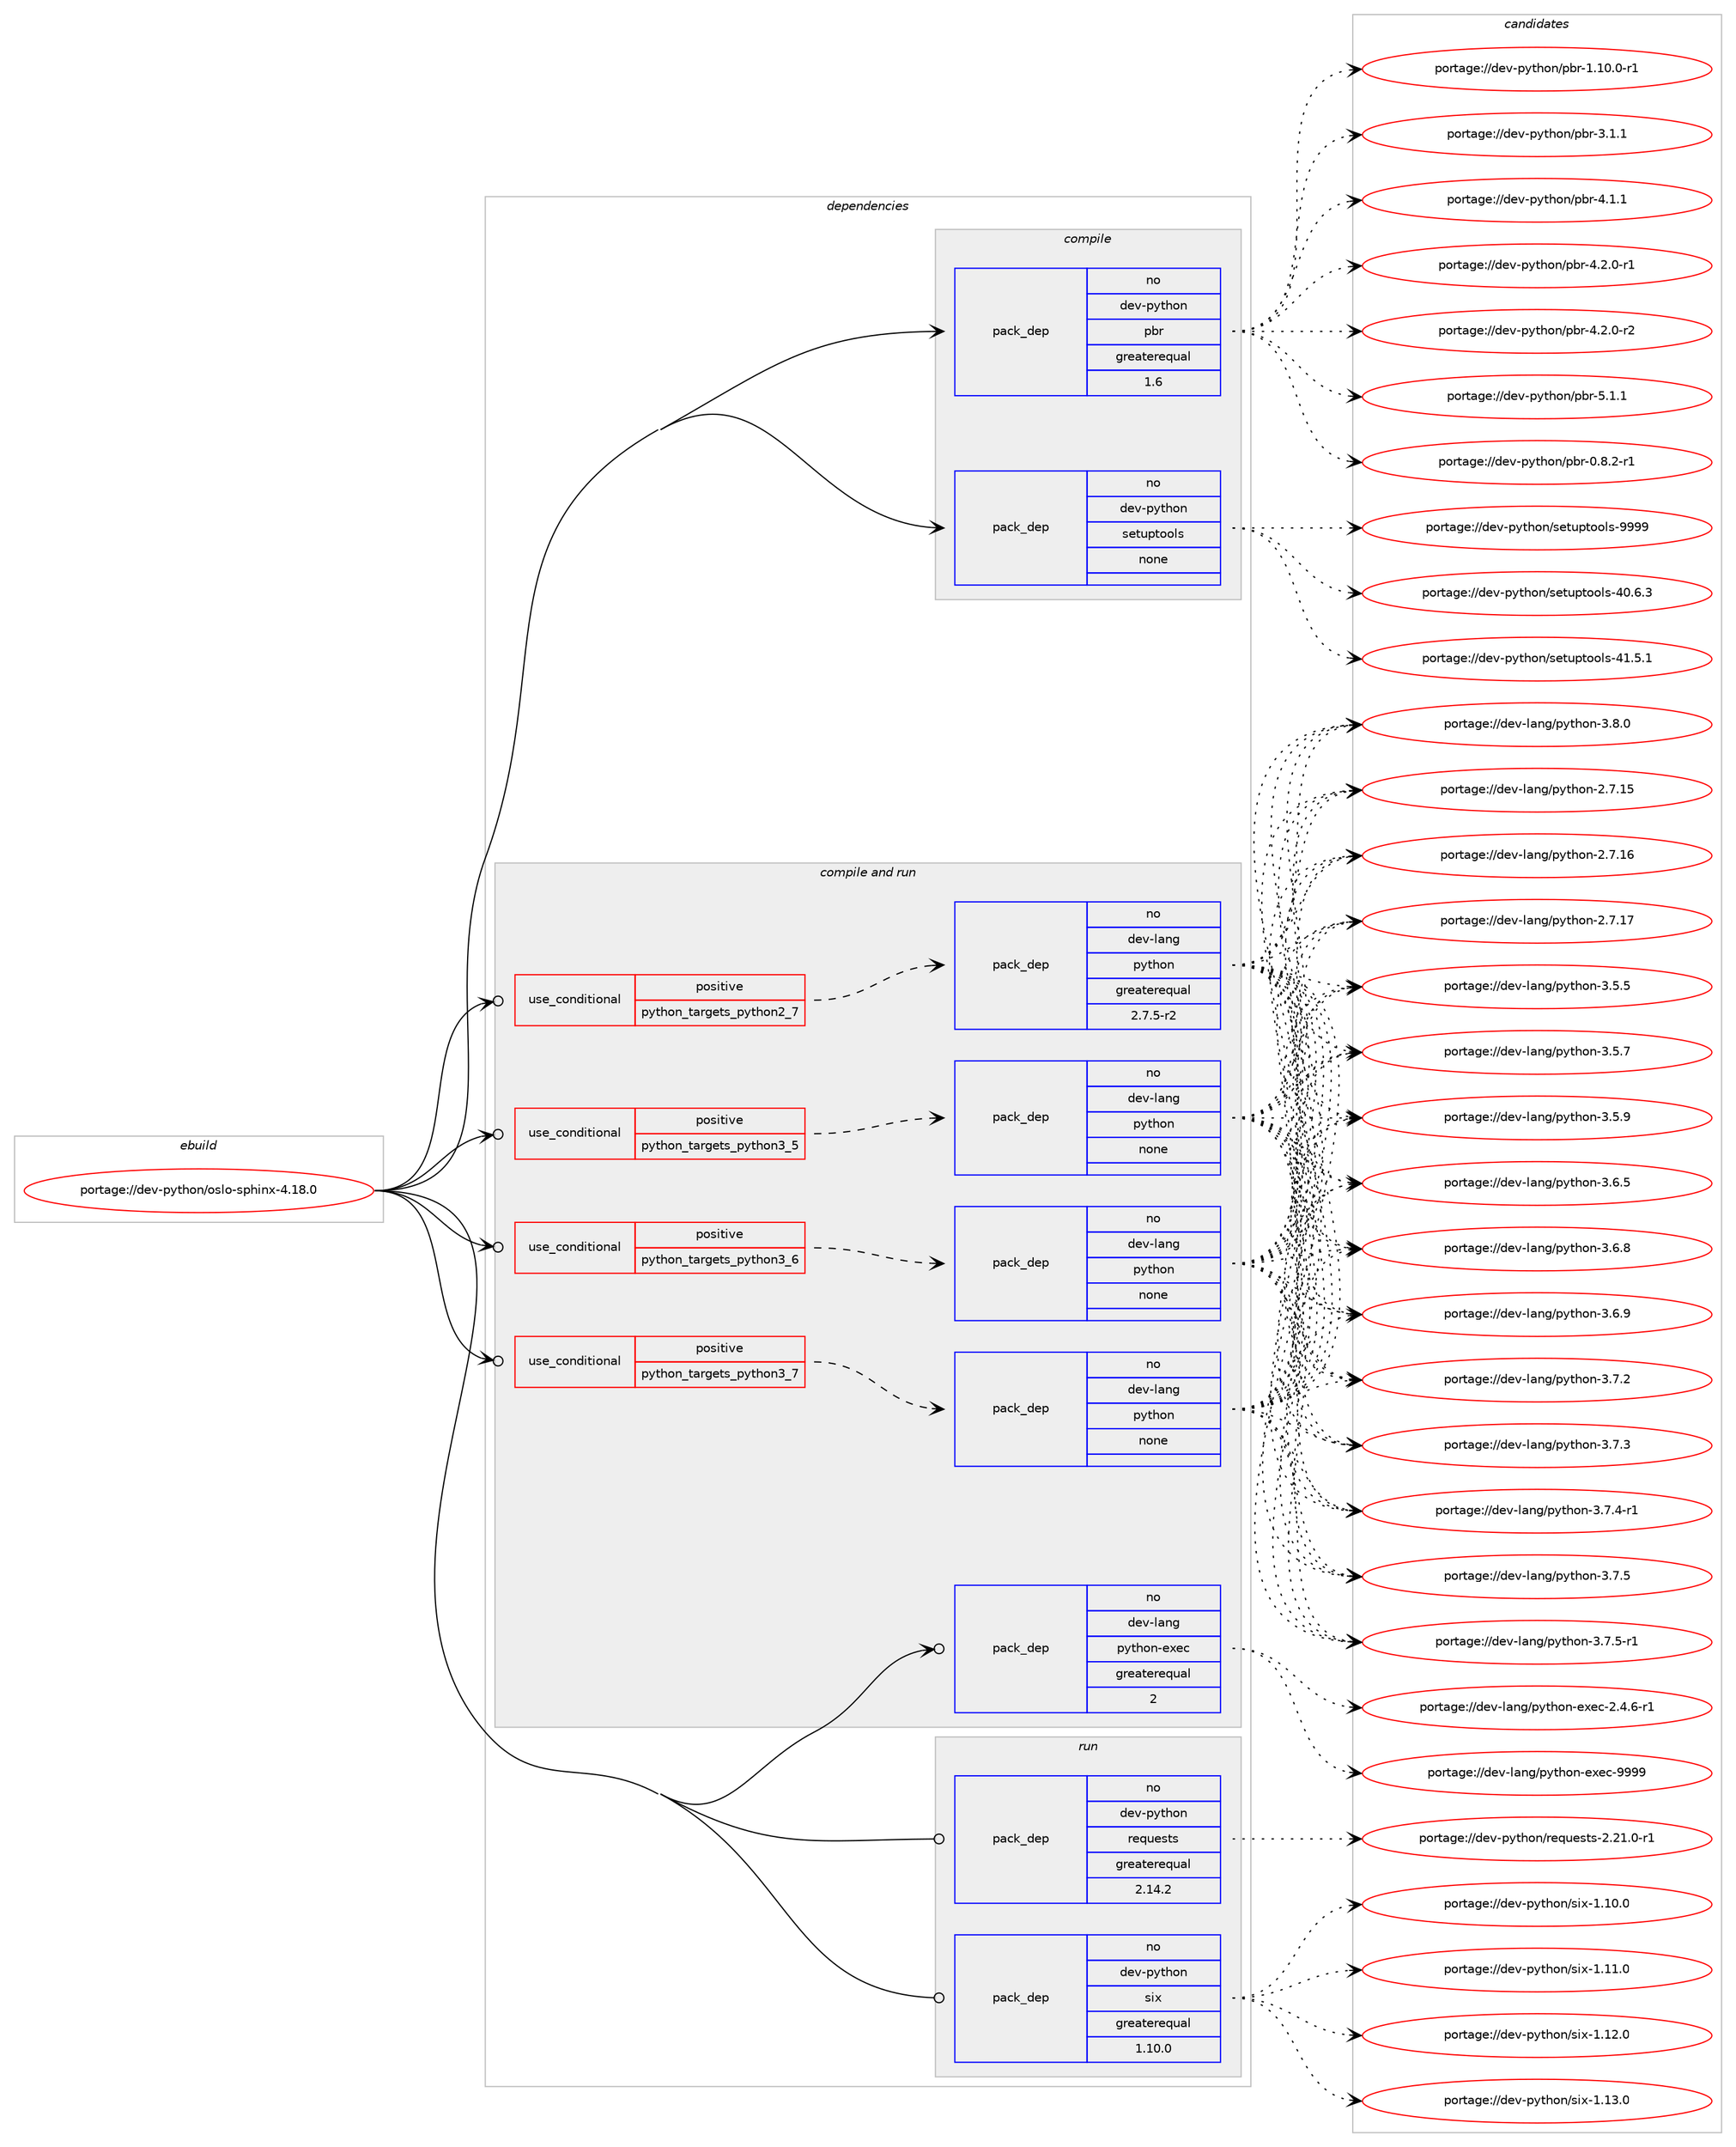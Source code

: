 digraph prolog {

# *************
# Graph options
# *************

newrank=true;
concentrate=true;
compound=true;
graph [rankdir=LR,fontname=Helvetica,fontsize=10,ranksep=1.5];#, ranksep=2.5, nodesep=0.2];
edge  [arrowhead=vee];
node  [fontname=Helvetica,fontsize=10];

# **********
# The ebuild
# **********

subgraph cluster_leftcol {
color=gray;
rank=same;
label=<<i>ebuild</i>>;
id [label="portage://dev-python/oslo-sphinx-4.18.0", color=red, width=4, href="../dev-python/oslo-sphinx-4.18.0.svg"];
}

# ****************
# The dependencies
# ****************

subgraph cluster_midcol {
color=gray;
label=<<i>dependencies</i>>;
subgraph cluster_compile {
fillcolor="#eeeeee";
style=filled;
label=<<i>compile</i>>;
subgraph pack118046 {
dependency154526 [label=<<TABLE BORDER="0" CELLBORDER="1" CELLSPACING="0" CELLPADDING="4" WIDTH="220"><TR><TD ROWSPAN="6" CELLPADDING="30">pack_dep</TD></TR><TR><TD WIDTH="110">no</TD></TR><TR><TD>dev-python</TD></TR><TR><TD>pbr</TD></TR><TR><TD>greaterequal</TD></TR><TR><TD>1.6</TD></TR></TABLE>>, shape=none, color=blue];
}
id:e -> dependency154526:w [weight=20,style="solid",arrowhead="vee"];
subgraph pack118047 {
dependency154527 [label=<<TABLE BORDER="0" CELLBORDER="1" CELLSPACING="0" CELLPADDING="4" WIDTH="220"><TR><TD ROWSPAN="6" CELLPADDING="30">pack_dep</TD></TR><TR><TD WIDTH="110">no</TD></TR><TR><TD>dev-python</TD></TR><TR><TD>setuptools</TD></TR><TR><TD>none</TD></TR><TR><TD></TD></TR></TABLE>>, shape=none, color=blue];
}
id:e -> dependency154527:w [weight=20,style="solid",arrowhead="vee"];
}
subgraph cluster_compileandrun {
fillcolor="#eeeeee";
style=filled;
label=<<i>compile and run</i>>;
subgraph cond33149 {
dependency154528 [label=<<TABLE BORDER="0" CELLBORDER="1" CELLSPACING="0" CELLPADDING="4"><TR><TD ROWSPAN="3" CELLPADDING="10">use_conditional</TD></TR><TR><TD>positive</TD></TR><TR><TD>python_targets_python2_7</TD></TR></TABLE>>, shape=none, color=red];
subgraph pack118048 {
dependency154529 [label=<<TABLE BORDER="0" CELLBORDER="1" CELLSPACING="0" CELLPADDING="4" WIDTH="220"><TR><TD ROWSPAN="6" CELLPADDING="30">pack_dep</TD></TR><TR><TD WIDTH="110">no</TD></TR><TR><TD>dev-lang</TD></TR><TR><TD>python</TD></TR><TR><TD>greaterequal</TD></TR><TR><TD>2.7.5-r2</TD></TR></TABLE>>, shape=none, color=blue];
}
dependency154528:e -> dependency154529:w [weight=20,style="dashed",arrowhead="vee"];
}
id:e -> dependency154528:w [weight=20,style="solid",arrowhead="odotvee"];
subgraph cond33150 {
dependency154530 [label=<<TABLE BORDER="0" CELLBORDER="1" CELLSPACING="0" CELLPADDING="4"><TR><TD ROWSPAN="3" CELLPADDING="10">use_conditional</TD></TR><TR><TD>positive</TD></TR><TR><TD>python_targets_python3_5</TD></TR></TABLE>>, shape=none, color=red];
subgraph pack118049 {
dependency154531 [label=<<TABLE BORDER="0" CELLBORDER="1" CELLSPACING="0" CELLPADDING="4" WIDTH="220"><TR><TD ROWSPAN="6" CELLPADDING="30">pack_dep</TD></TR><TR><TD WIDTH="110">no</TD></TR><TR><TD>dev-lang</TD></TR><TR><TD>python</TD></TR><TR><TD>none</TD></TR><TR><TD></TD></TR></TABLE>>, shape=none, color=blue];
}
dependency154530:e -> dependency154531:w [weight=20,style="dashed",arrowhead="vee"];
}
id:e -> dependency154530:w [weight=20,style="solid",arrowhead="odotvee"];
subgraph cond33151 {
dependency154532 [label=<<TABLE BORDER="0" CELLBORDER="1" CELLSPACING="0" CELLPADDING="4"><TR><TD ROWSPAN="3" CELLPADDING="10">use_conditional</TD></TR><TR><TD>positive</TD></TR><TR><TD>python_targets_python3_6</TD></TR></TABLE>>, shape=none, color=red];
subgraph pack118050 {
dependency154533 [label=<<TABLE BORDER="0" CELLBORDER="1" CELLSPACING="0" CELLPADDING="4" WIDTH="220"><TR><TD ROWSPAN="6" CELLPADDING="30">pack_dep</TD></TR><TR><TD WIDTH="110">no</TD></TR><TR><TD>dev-lang</TD></TR><TR><TD>python</TD></TR><TR><TD>none</TD></TR><TR><TD></TD></TR></TABLE>>, shape=none, color=blue];
}
dependency154532:e -> dependency154533:w [weight=20,style="dashed",arrowhead="vee"];
}
id:e -> dependency154532:w [weight=20,style="solid",arrowhead="odotvee"];
subgraph cond33152 {
dependency154534 [label=<<TABLE BORDER="0" CELLBORDER="1" CELLSPACING="0" CELLPADDING="4"><TR><TD ROWSPAN="3" CELLPADDING="10">use_conditional</TD></TR><TR><TD>positive</TD></TR><TR><TD>python_targets_python3_7</TD></TR></TABLE>>, shape=none, color=red];
subgraph pack118051 {
dependency154535 [label=<<TABLE BORDER="0" CELLBORDER="1" CELLSPACING="0" CELLPADDING="4" WIDTH="220"><TR><TD ROWSPAN="6" CELLPADDING="30">pack_dep</TD></TR><TR><TD WIDTH="110">no</TD></TR><TR><TD>dev-lang</TD></TR><TR><TD>python</TD></TR><TR><TD>none</TD></TR><TR><TD></TD></TR></TABLE>>, shape=none, color=blue];
}
dependency154534:e -> dependency154535:w [weight=20,style="dashed",arrowhead="vee"];
}
id:e -> dependency154534:w [weight=20,style="solid",arrowhead="odotvee"];
subgraph pack118052 {
dependency154536 [label=<<TABLE BORDER="0" CELLBORDER="1" CELLSPACING="0" CELLPADDING="4" WIDTH="220"><TR><TD ROWSPAN="6" CELLPADDING="30">pack_dep</TD></TR><TR><TD WIDTH="110">no</TD></TR><TR><TD>dev-lang</TD></TR><TR><TD>python-exec</TD></TR><TR><TD>greaterequal</TD></TR><TR><TD>2</TD></TR></TABLE>>, shape=none, color=blue];
}
id:e -> dependency154536:w [weight=20,style="solid",arrowhead="odotvee"];
}
subgraph cluster_run {
fillcolor="#eeeeee";
style=filled;
label=<<i>run</i>>;
subgraph pack118053 {
dependency154537 [label=<<TABLE BORDER="0" CELLBORDER="1" CELLSPACING="0" CELLPADDING="4" WIDTH="220"><TR><TD ROWSPAN="6" CELLPADDING="30">pack_dep</TD></TR><TR><TD WIDTH="110">no</TD></TR><TR><TD>dev-python</TD></TR><TR><TD>requests</TD></TR><TR><TD>greaterequal</TD></TR><TR><TD>2.14.2</TD></TR></TABLE>>, shape=none, color=blue];
}
id:e -> dependency154537:w [weight=20,style="solid",arrowhead="odot"];
subgraph pack118054 {
dependency154538 [label=<<TABLE BORDER="0" CELLBORDER="1" CELLSPACING="0" CELLPADDING="4" WIDTH="220"><TR><TD ROWSPAN="6" CELLPADDING="30">pack_dep</TD></TR><TR><TD WIDTH="110">no</TD></TR><TR><TD>dev-python</TD></TR><TR><TD>six</TD></TR><TR><TD>greaterequal</TD></TR><TR><TD>1.10.0</TD></TR></TABLE>>, shape=none, color=blue];
}
id:e -> dependency154538:w [weight=20,style="solid",arrowhead="odot"];
}
}

# **************
# The candidates
# **************

subgraph cluster_choices {
rank=same;
color=gray;
label=<<i>candidates</i>>;

subgraph choice118046 {
color=black;
nodesep=1;
choiceportage1001011184511212111610411111047112981144548465646504511449 [label="portage://dev-python/pbr-0.8.2-r1", color=red, width=4,href="../dev-python/pbr-0.8.2-r1.svg"];
choiceportage100101118451121211161041111104711298114454946494846484511449 [label="portage://dev-python/pbr-1.10.0-r1", color=red, width=4,href="../dev-python/pbr-1.10.0-r1.svg"];
choiceportage100101118451121211161041111104711298114455146494649 [label="portage://dev-python/pbr-3.1.1", color=red, width=4,href="../dev-python/pbr-3.1.1.svg"];
choiceportage100101118451121211161041111104711298114455246494649 [label="portage://dev-python/pbr-4.1.1", color=red, width=4,href="../dev-python/pbr-4.1.1.svg"];
choiceportage1001011184511212111610411111047112981144552465046484511449 [label="portage://dev-python/pbr-4.2.0-r1", color=red, width=4,href="../dev-python/pbr-4.2.0-r1.svg"];
choiceportage1001011184511212111610411111047112981144552465046484511450 [label="portage://dev-python/pbr-4.2.0-r2", color=red, width=4,href="../dev-python/pbr-4.2.0-r2.svg"];
choiceportage100101118451121211161041111104711298114455346494649 [label="portage://dev-python/pbr-5.1.1", color=red, width=4,href="../dev-python/pbr-5.1.1.svg"];
dependency154526:e -> choiceportage1001011184511212111610411111047112981144548465646504511449:w [style=dotted,weight="100"];
dependency154526:e -> choiceportage100101118451121211161041111104711298114454946494846484511449:w [style=dotted,weight="100"];
dependency154526:e -> choiceportage100101118451121211161041111104711298114455146494649:w [style=dotted,weight="100"];
dependency154526:e -> choiceportage100101118451121211161041111104711298114455246494649:w [style=dotted,weight="100"];
dependency154526:e -> choiceportage1001011184511212111610411111047112981144552465046484511449:w [style=dotted,weight="100"];
dependency154526:e -> choiceportage1001011184511212111610411111047112981144552465046484511450:w [style=dotted,weight="100"];
dependency154526:e -> choiceportage100101118451121211161041111104711298114455346494649:w [style=dotted,weight="100"];
}
subgraph choice118047 {
color=black;
nodesep=1;
choiceportage100101118451121211161041111104711510111611711211611111110811545524846544651 [label="portage://dev-python/setuptools-40.6.3", color=red, width=4,href="../dev-python/setuptools-40.6.3.svg"];
choiceportage100101118451121211161041111104711510111611711211611111110811545524946534649 [label="portage://dev-python/setuptools-41.5.1", color=red, width=4,href="../dev-python/setuptools-41.5.1.svg"];
choiceportage10010111845112121116104111110471151011161171121161111111081154557575757 [label="portage://dev-python/setuptools-9999", color=red, width=4,href="../dev-python/setuptools-9999.svg"];
dependency154527:e -> choiceportage100101118451121211161041111104711510111611711211611111110811545524846544651:w [style=dotted,weight="100"];
dependency154527:e -> choiceportage100101118451121211161041111104711510111611711211611111110811545524946534649:w [style=dotted,weight="100"];
dependency154527:e -> choiceportage10010111845112121116104111110471151011161171121161111111081154557575757:w [style=dotted,weight="100"];
}
subgraph choice118048 {
color=black;
nodesep=1;
choiceportage10010111845108971101034711212111610411111045504655464953 [label="portage://dev-lang/python-2.7.15", color=red, width=4,href="../dev-lang/python-2.7.15.svg"];
choiceportage10010111845108971101034711212111610411111045504655464954 [label="portage://dev-lang/python-2.7.16", color=red, width=4,href="../dev-lang/python-2.7.16.svg"];
choiceportage10010111845108971101034711212111610411111045504655464955 [label="portage://dev-lang/python-2.7.17", color=red, width=4,href="../dev-lang/python-2.7.17.svg"];
choiceportage100101118451089711010347112121116104111110455146534653 [label="portage://dev-lang/python-3.5.5", color=red, width=4,href="../dev-lang/python-3.5.5.svg"];
choiceportage100101118451089711010347112121116104111110455146534655 [label="portage://dev-lang/python-3.5.7", color=red, width=4,href="../dev-lang/python-3.5.7.svg"];
choiceportage100101118451089711010347112121116104111110455146534657 [label="portage://dev-lang/python-3.5.9", color=red, width=4,href="../dev-lang/python-3.5.9.svg"];
choiceportage100101118451089711010347112121116104111110455146544653 [label="portage://dev-lang/python-3.6.5", color=red, width=4,href="../dev-lang/python-3.6.5.svg"];
choiceportage100101118451089711010347112121116104111110455146544656 [label="portage://dev-lang/python-3.6.8", color=red, width=4,href="../dev-lang/python-3.6.8.svg"];
choiceportage100101118451089711010347112121116104111110455146544657 [label="portage://dev-lang/python-3.6.9", color=red, width=4,href="../dev-lang/python-3.6.9.svg"];
choiceportage100101118451089711010347112121116104111110455146554650 [label="portage://dev-lang/python-3.7.2", color=red, width=4,href="../dev-lang/python-3.7.2.svg"];
choiceportage100101118451089711010347112121116104111110455146554651 [label="portage://dev-lang/python-3.7.3", color=red, width=4,href="../dev-lang/python-3.7.3.svg"];
choiceportage1001011184510897110103471121211161041111104551465546524511449 [label="portage://dev-lang/python-3.7.4-r1", color=red, width=4,href="../dev-lang/python-3.7.4-r1.svg"];
choiceportage100101118451089711010347112121116104111110455146554653 [label="portage://dev-lang/python-3.7.5", color=red, width=4,href="../dev-lang/python-3.7.5.svg"];
choiceportage1001011184510897110103471121211161041111104551465546534511449 [label="portage://dev-lang/python-3.7.5-r1", color=red, width=4,href="../dev-lang/python-3.7.5-r1.svg"];
choiceportage100101118451089711010347112121116104111110455146564648 [label="portage://dev-lang/python-3.8.0", color=red, width=4,href="../dev-lang/python-3.8.0.svg"];
dependency154529:e -> choiceportage10010111845108971101034711212111610411111045504655464953:w [style=dotted,weight="100"];
dependency154529:e -> choiceportage10010111845108971101034711212111610411111045504655464954:w [style=dotted,weight="100"];
dependency154529:e -> choiceportage10010111845108971101034711212111610411111045504655464955:w [style=dotted,weight="100"];
dependency154529:e -> choiceportage100101118451089711010347112121116104111110455146534653:w [style=dotted,weight="100"];
dependency154529:e -> choiceportage100101118451089711010347112121116104111110455146534655:w [style=dotted,weight="100"];
dependency154529:e -> choiceportage100101118451089711010347112121116104111110455146534657:w [style=dotted,weight="100"];
dependency154529:e -> choiceportage100101118451089711010347112121116104111110455146544653:w [style=dotted,weight="100"];
dependency154529:e -> choiceportage100101118451089711010347112121116104111110455146544656:w [style=dotted,weight="100"];
dependency154529:e -> choiceportage100101118451089711010347112121116104111110455146544657:w [style=dotted,weight="100"];
dependency154529:e -> choiceportage100101118451089711010347112121116104111110455146554650:w [style=dotted,weight="100"];
dependency154529:e -> choiceportage100101118451089711010347112121116104111110455146554651:w [style=dotted,weight="100"];
dependency154529:e -> choiceportage1001011184510897110103471121211161041111104551465546524511449:w [style=dotted,weight="100"];
dependency154529:e -> choiceportage100101118451089711010347112121116104111110455146554653:w [style=dotted,weight="100"];
dependency154529:e -> choiceportage1001011184510897110103471121211161041111104551465546534511449:w [style=dotted,weight="100"];
dependency154529:e -> choiceportage100101118451089711010347112121116104111110455146564648:w [style=dotted,weight="100"];
}
subgraph choice118049 {
color=black;
nodesep=1;
choiceportage10010111845108971101034711212111610411111045504655464953 [label="portage://dev-lang/python-2.7.15", color=red, width=4,href="../dev-lang/python-2.7.15.svg"];
choiceportage10010111845108971101034711212111610411111045504655464954 [label="portage://dev-lang/python-2.7.16", color=red, width=4,href="../dev-lang/python-2.7.16.svg"];
choiceportage10010111845108971101034711212111610411111045504655464955 [label="portage://dev-lang/python-2.7.17", color=red, width=4,href="../dev-lang/python-2.7.17.svg"];
choiceportage100101118451089711010347112121116104111110455146534653 [label="portage://dev-lang/python-3.5.5", color=red, width=4,href="../dev-lang/python-3.5.5.svg"];
choiceportage100101118451089711010347112121116104111110455146534655 [label="portage://dev-lang/python-3.5.7", color=red, width=4,href="../dev-lang/python-3.5.7.svg"];
choiceportage100101118451089711010347112121116104111110455146534657 [label="portage://dev-lang/python-3.5.9", color=red, width=4,href="../dev-lang/python-3.5.9.svg"];
choiceportage100101118451089711010347112121116104111110455146544653 [label="portage://dev-lang/python-3.6.5", color=red, width=4,href="../dev-lang/python-3.6.5.svg"];
choiceportage100101118451089711010347112121116104111110455146544656 [label="portage://dev-lang/python-3.6.8", color=red, width=4,href="../dev-lang/python-3.6.8.svg"];
choiceportage100101118451089711010347112121116104111110455146544657 [label="portage://dev-lang/python-3.6.9", color=red, width=4,href="../dev-lang/python-3.6.9.svg"];
choiceportage100101118451089711010347112121116104111110455146554650 [label="portage://dev-lang/python-3.7.2", color=red, width=4,href="../dev-lang/python-3.7.2.svg"];
choiceportage100101118451089711010347112121116104111110455146554651 [label="portage://dev-lang/python-3.7.3", color=red, width=4,href="../dev-lang/python-3.7.3.svg"];
choiceportage1001011184510897110103471121211161041111104551465546524511449 [label="portage://dev-lang/python-3.7.4-r1", color=red, width=4,href="../dev-lang/python-3.7.4-r1.svg"];
choiceportage100101118451089711010347112121116104111110455146554653 [label="portage://dev-lang/python-3.7.5", color=red, width=4,href="../dev-lang/python-3.7.5.svg"];
choiceportage1001011184510897110103471121211161041111104551465546534511449 [label="portage://dev-lang/python-3.7.5-r1", color=red, width=4,href="../dev-lang/python-3.7.5-r1.svg"];
choiceportage100101118451089711010347112121116104111110455146564648 [label="portage://dev-lang/python-3.8.0", color=red, width=4,href="../dev-lang/python-3.8.0.svg"];
dependency154531:e -> choiceportage10010111845108971101034711212111610411111045504655464953:w [style=dotted,weight="100"];
dependency154531:e -> choiceportage10010111845108971101034711212111610411111045504655464954:w [style=dotted,weight="100"];
dependency154531:e -> choiceportage10010111845108971101034711212111610411111045504655464955:w [style=dotted,weight="100"];
dependency154531:e -> choiceportage100101118451089711010347112121116104111110455146534653:w [style=dotted,weight="100"];
dependency154531:e -> choiceportage100101118451089711010347112121116104111110455146534655:w [style=dotted,weight="100"];
dependency154531:e -> choiceportage100101118451089711010347112121116104111110455146534657:w [style=dotted,weight="100"];
dependency154531:e -> choiceportage100101118451089711010347112121116104111110455146544653:w [style=dotted,weight="100"];
dependency154531:e -> choiceportage100101118451089711010347112121116104111110455146544656:w [style=dotted,weight="100"];
dependency154531:e -> choiceportage100101118451089711010347112121116104111110455146544657:w [style=dotted,weight="100"];
dependency154531:e -> choiceportage100101118451089711010347112121116104111110455146554650:w [style=dotted,weight="100"];
dependency154531:e -> choiceportage100101118451089711010347112121116104111110455146554651:w [style=dotted,weight="100"];
dependency154531:e -> choiceportage1001011184510897110103471121211161041111104551465546524511449:w [style=dotted,weight="100"];
dependency154531:e -> choiceportage100101118451089711010347112121116104111110455146554653:w [style=dotted,weight="100"];
dependency154531:e -> choiceportage1001011184510897110103471121211161041111104551465546534511449:w [style=dotted,weight="100"];
dependency154531:e -> choiceportage100101118451089711010347112121116104111110455146564648:w [style=dotted,weight="100"];
}
subgraph choice118050 {
color=black;
nodesep=1;
choiceportage10010111845108971101034711212111610411111045504655464953 [label="portage://dev-lang/python-2.7.15", color=red, width=4,href="../dev-lang/python-2.7.15.svg"];
choiceportage10010111845108971101034711212111610411111045504655464954 [label="portage://dev-lang/python-2.7.16", color=red, width=4,href="../dev-lang/python-2.7.16.svg"];
choiceportage10010111845108971101034711212111610411111045504655464955 [label="portage://dev-lang/python-2.7.17", color=red, width=4,href="../dev-lang/python-2.7.17.svg"];
choiceportage100101118451089711010347112121116104111110455146534653 [label="portage://dev-lang/python-3.5.5", color=red, width=4,href="../dev-lang/python-3.5.5.svg"];
choiceportage100101118451089711010347112121116104111110455146534655 [label="portage://dev-lang/python-3.5.7", color=red, width=4,href="../dev-lang/python-3.5.7.svg"];
choiceportage100101118451089711010347112121116104111110455146534657 [label="portage://dev-lang/python-3.5.9", color=red, width=4,href="../dev-lang/python-3.5.9.svg"];
choiceportage100101118451089711010347112121116104111110455146544653 [label="portage://dev-lang/python-3.6.5", color=red, width=4,href="../dev-lang/python-3.6.5.svg"];
choiceportage100101118451089711010347112121116104111110455146544656 [label="portage://dev-lang/python-3.6.8", color=red, width=4,href="../dev-lang/python-3.6.8.svg"];
choiceportage100101118451089711010347112121116104111110455146544657 [label="portage://dev-lang/python-3.6.9", color=red, width=4,href="../dev-lang/python-3.6.9.svg"];
choiceportage100101118451089711010347112121116104111110455146554650 [label="portage://dev-lang/python-3.7.2", color=red, width=4,href="../dev-lang/python-3.7.2.svg"];
choiceportage100101118451089711010347112121116104111110455146554651 [label="portage://dev-lang/python-3.7.3", color=red, width=4,href="../dev-lang/python-3.7.3.svg"];
choiceportage1001011184510897110103471121211161041111104551465546524511449 [label="portage://dev-lang/python-3.7.4-r1", color=red, width=4,href="../dev-lang/python-3.7.4-r1.svg"];
choiceportage100101118451089711010347112121116104111110455146554653 [label="portage://dev-lang/python-3.7.5", color=red, width=4,href="../dev-lang/python-3.7.5.svg"];
choiceportage1001011184510897110103471121211161041111104551465546534511449 [label="portage://dev-lang/python-3.7.5-r1", color=red, width=4,href="../dev-lang/python-3.7.5-r1.svg"];
choiceportage100101118451089711010347112121116104111110455146564648 [label="portage://dev-lang/python-3.8.0", color=red, width=4,href="../dev-lang/python-3.8.0.svg"];
dependency154533:e -> choiceportage10010111845108971101034711212111610411111045504655464953:w [style=dotted,weight="100"];
dependency154533:e -> choiceportage10010111845108971101034711212111610411111045504655464954:w [style=dotted,weight="100"];
dependency154533:e -> choiceportage10010111845108971101034711212111610411111045504655464955:w [style=dotted,weight="100"];
dependency154533:e -> choiceportage100101118451089711010347112121116104111110455146534653:w [style=dotted,weight="100"];
dependency154533:e -> choiceportage100101118451089711010347112121116104111110455146534655:w [style=dotted,weight="100"];
dependency154533:e -> choiceportage100101118451089711010347112121116104111110455146534657:w [style=dotted,weight="100"];
dependency154533:e -> choiceportage100101118451089711010347112121116104111110455146544653:w [style=dotted,weight="100"];
dependency154533:e -> choiceportage100101118451089711010347112121116104111110455146544656:w [style=dotted,weight="100"];
dependency154533:e -> choiceportage100101118451089711010347112121116104111110455146544657:w [style=dotted,weight="100"];
dependency154533:e -> choiceportage100101118451089711010347112121116104111110455146554650:w [style=dotted,weight="100"];
dependency154533:e -> choiceportage100101118451089711010347112121116104111110455146554651:w [style=dotted,weight="100"];
dependency154533:e -> choiceportage1001011184510897110103471121211161041111104551465546524511449:w [style=dotted,weight="100"];
dependency154533:e -> choiceportage100101118451089711010347112121116104111110455146554653:w [style=dotted,weight="100"];
dependency154533:e -> choiceportage1001011184510897110103471121211161041111104551465546534511449:w [style=dotted,weight="100"];
dependency154533:e -> choiceportage100101118451089711010347112121116104111110455146564648:w [style=dotted,weight="100"];
}
subgraph choice118051 {
color=black;
nodesep=1;
choiceportage10010111845108971101034711212111610411111045504655464953 [label="portage://dev-lang/python-2.7.15", color=red, width=4,href="../dev-lang/python-2.7.15.svg"];
choiceportage10010111845108971101034711212111610411111045504655464954 [label="portage://dev-lang/python-2.7.16", color=red, width=4,href="../dev-lang/python-2.7.16.svg"];
choiceportage10010111845108971101034711212111610411111045504655464955 [label="portage://dev-lang/python-2.7.17", color=red, width=4,href="../dev-lang/python-2.7.17.svg"];
choiceportage100101118451089711010347112121116104111110455146534653 [label="portage://dev-lang/python-3.5.5", color=red, width=4,href="../dev-lang/python-3.5.5.svg"];
choiceportage100101118451089711010347112121116104111110455146534655 [label="portage://dev-lang/python-3.5.7", color=red, width=4,href="../dev-lang/python-3.5.7.svg"];
choiceportage100101118451089711010347112121116104111110455146534657 [label="portage://dev-lang/python-3.5.9", color=red, width=4,href="../dev-lang/python-3.5.9.svg"];
choiceportage100101118451089711010347112121116104111110455146544653 [label="portage://dev-lang/python-3.6.5", color=red, width=4,href="../dev-lang/python-3.6.5.svg"];
choiceportage100101118451089711010347112121116104111110455146544656 [label="portage://dev-lang/python-3.6.8", color=red, width=4,href="../dev-lang/python-3.6.8.svg"];
choiceportage100101118451089711010347112121116104111110455146544657 [label="portage://dev-lang/python-3.6.9", color=red, width=4,href="../dev-lang/python-3.6.9.svg"];
choiceportage100101118451089711010347112121116104111110455146554650 [label="portage://dev-lang/python-3.7.2", color=red, width=4,href="../dev-lang/python-3.7.2.svg"];
choiceportage100101118451089711010347112121116104111110455146554651 [label="portage://dev-lang/python-3.7.3", color=red, width=4,href="../dev-lang/python-3.7.3.svg"];
choiceportage1001011184510897110103471121211161041111104551465546524511449 [label="portage://dev-lang/python-3.7.4-r1", color=red, width=4,href="../dev-lang/python-3.7.4-r1.svg"];
choiceportage100101118451089711010347112121116104111110455146554653 [label="portage://dev-lang/python-3.7.5", color=red, width=4,href="../dev-lang/python-3.7.5.svg"];
choiceportage1001011184510897110103471121211161041111104551465546534511449 [label="portage://dev-lang/python-3.7.5-r1", color=red, width=4,href="../dev-lang/python-3.7.5-r1.svg"];
choiceportage100101118451089711010347112121116104111110455146564648 [label="portage://dev-lang/python-3.8.0", color=red, width=4,href="../dev-lang/python-3.8.0.svg"];
dependency154535:e -> choiceportage10010111845108971101034711212111610411111045504655464953:w [style=dotted,weight="100"];
dependency154535:e -> choiceportage10010111845108971101034711212111610411111045504655464954:w [style=dotted,weight="100"];
dependency154535:e -> choiceportage10010111845108971101034711212111610411111045504655464955:w [style=dotted,weight="100"];
dependency154535:e -> choiceportage100101118451089711010347112121116104111110455146534653:w [style=dotted,weight="100"];
dependency154535:e -> choiceportage100101118451089711010347112121116104111110455146534655:w [style=dotted,weight="100"];
dependency154535:e -> choiceportage100101118451089711010347112121116104111110455146534657:w [style=dotted,weight="100"];
dependency154535:e -> choiceportage100101118451089711010347112121116104111110455146544653:w [style=dotted,weight="100"];
dependency154535:e -> choiceportage100101118451089711010347112121116104111110455146544656:w [style=dotted,weight="100"];
dependency154535:e -> choiceportage100101118451089711010347112121116104111110455146544657:w [style=dotted,weight="100"];
dependency154535:e -> choiceportage100101118451089711010347112121116104111110455146554650:w [style=dotted,weight="100"];
dependency154535:e -> choiceportage100101118451089711010347112121116104111110455146554651:w [style=dotted,weight="100"];
dependency154535:e -> choiceportage1001011184510897110103471121211161041111104551465546524511449:w [style=dotted,weight="100"];
dependency154535:e -> choiceportage100101118451089711010347112121116104111110455146554653:w [style=dotted,weight="100"];
dependency154535:e -> choiceportage1001011184510897110103471121211161041111104551465546534511449:w [style=dotted,weight="100"];
dependency154535:e -> choiceportage100101118451089711010347112121116104111110455146564648:w [style=dotted,weight="100"];
}
subgraph choice118052 {
color=black;
nodesep=1;
choiceportage10010111845108971101034711212111610411111045101120101994550465246544511449 [label="portage://dev-lang/python-exec-2.4.6-r1", color=red, width=4,href="../dev-lang/python-exec-2.4.6-r1.svg"];
choiceportage10010111845108971101034711212111610411111045101120101994557575757 [label="portage://dev-lang/python-exec-9999", color=red, width=4,href="../dev-lang/python-exec-9999.svg"];
dependency154536:e -> choiceportage10010111845108971101034711212111610411111045101120101994550465246544511449:w [style=dotted,weight="100"];
dependency154536:e -> choiceportage10010111845108971101034711212111610411111045101120101994557575757:w [style=dotted,weight="100"];
}
subgraph choice118053 {
color=black;
nodesep=1;
choiceportage1001011184511212111610411111047114101113117101115116115455046504946484511449 [label="portage://dev-python/requests-2.21.0-r1", color=red, width=4,href="../dev-python/requests-2.21.0-r1.svg"];
dependency154537:e -> choiceportage1001011184511212111610411111047114101113117101115116115455046504946484511449:w [style=dotted,weight="100"];
}
subgraph choice118054 {
color=black;
nodesep=1;
choiceportage100101118451121211161041111104711510512045494649484648 [label="portage://dev-python/six-1.10.0", color=red, width=4,href="../dev-python/six-1.10.0.svg"];
choiceportage100101118451121211161041111104711510512045494649494648 [label="portage://dev-python/six-1.11.0", color=red, width=4,href="../dev-python/six-1.11.0.svg"];
choiceportage100101118451121211161041111104711510512045494649504648 [label="portage://dev-python/six-1.12.0", color=red, width=4,href="../dev-python/six-1.12.0.svg"];
choiceportage100101118451121211161041111104711510512045494649514648 [label="portage://dev-python/six-1.13.0", color=red, width=4,href="../dev-python/six-1.13.0.svg"];
dependency154538:e -> choiceportage100101118451121211161041111104711510512045494649484648:w [style=dotted,weight="100"];
dependency154538:e -> choiceportage100101118451121211161041111104711510512045494649494648:w [style=dotted,weight="100"];
dependency154538:e -> choiceportage100101118451121211161041111104711510512045494649504648:w [style=dotted,weight="100"];
dependency154538:e -> choiceportage100101118451121211161041111104711510512045494649514648:w [style=dotted,weight="100"];
}
}

}
